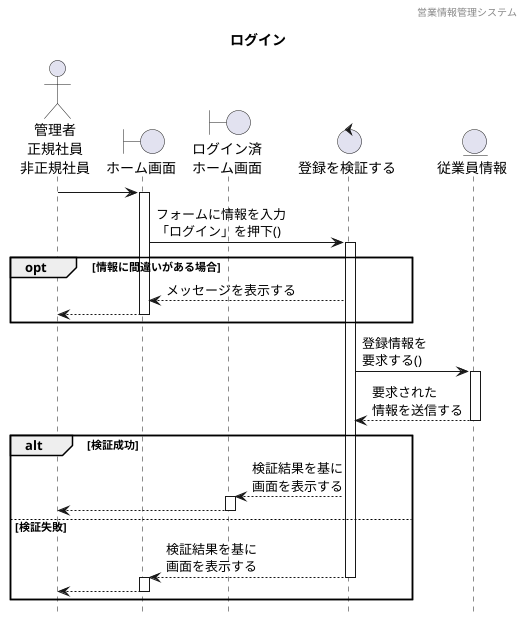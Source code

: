@startuml ../../images/ログイン/ログイン

hide footbox
header 営業情報管理システム
title ログイン

' actor "" as 
actor "管理者\n正規社員\n非正規社員" as a1

' boundary "" as
boundary "ホーム画面" as b1
boundary "ログイン済\nホーム画面" as b2

' control "" as 
control "登録を検証する" as c1
' control "表示する" as c2

' entity "" as
entity "従業員情報" as e1

a1 -> b1
activate b1
b1 -> c1 : フォームに情報を入力\n「ログイン」を押下()
activate c1
opt 情報に間違いがある場合
c1 --> b1 : メッセージを表示する
b1 --> a1
deactivate b1
end
c1 -> e1 : 登録情報を\n要求する() 
activate e1
e1 --> c1 : 要求された\n情報を送信する
deactivate e1
' c1 -> c2 : 画面の表示を\n要求する()
alt 検証成功
' activate c2
c1 --> b2 : 検証結果を基に\n画面を表示する
activate b2
b2 --> a1
deactivate b2
else 検証失敗
c1 --> b1 : 検証結果を基に\n画面を表示する
' deactivate c2
deactivate c1
activate b1
b1 --> a1
deactivate b1
end



@enduml